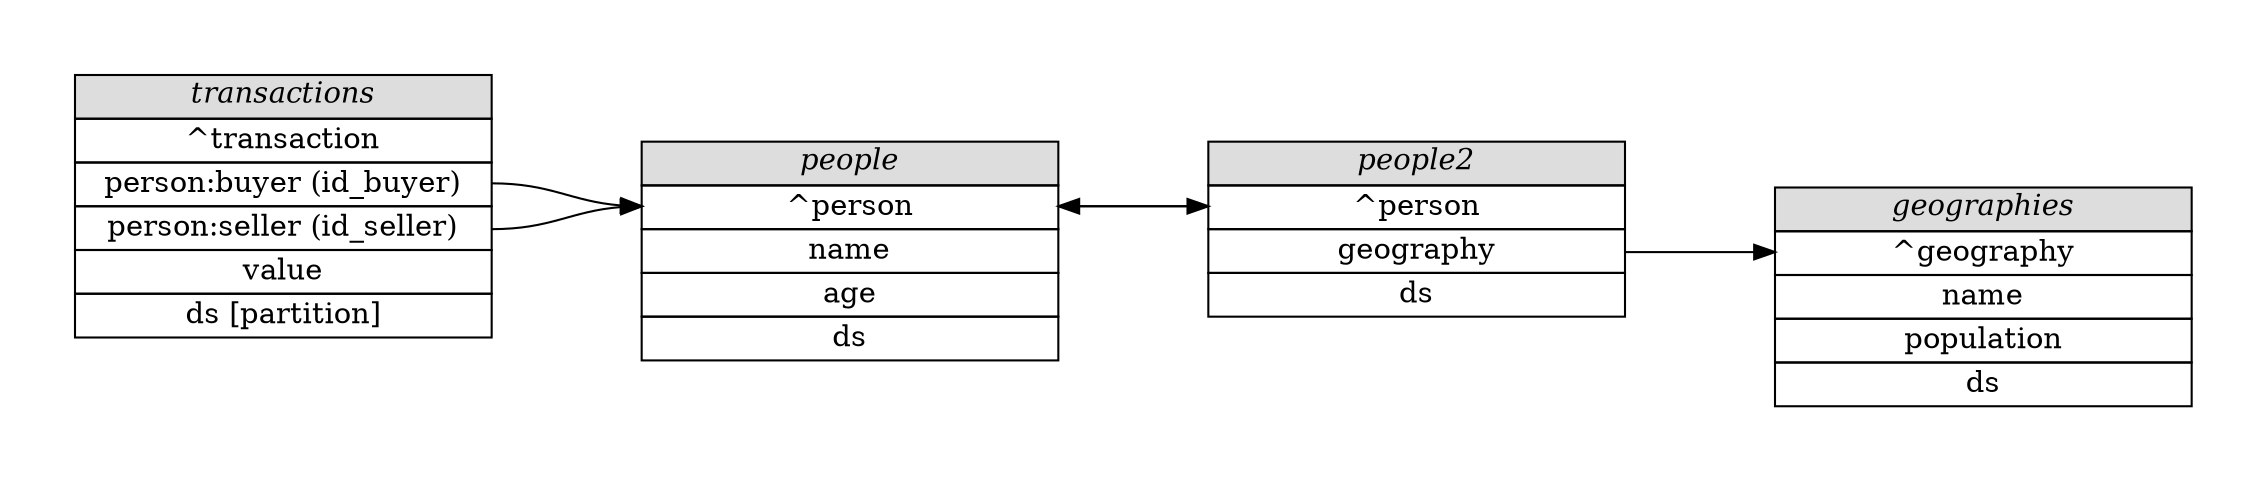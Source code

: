 digraph {
    graph [pad="0.5", nodesep="0.5", ranksep="1"];
    node [shape=plain]
    rankdir=LR;


Transactions [label=<
<table border="0" cellborder="1" cellspacing="0">
  <tr><td bgcolor="#dddddd" width="200px"><i>transactions</i></td></tr>
  <tr><td port="transaction">^transaction</td></tr>
  <tr><td port="buyer">person:buyer (id_buyer)</td></tr>
  <tr><td port="seller">person:seller (id_seller)</td></tr>
  <tr><td port="value">value</td></tr>
  <tr><td port="ds">ds [partition]</td></tr>
</table>>];

People [label=<
<table border="0" cellborder="1" cellspacing="0">
  <tr><td bgcolor="#dddddd" width="200px"><i>people</i></td></tr>
  <tr><td port="person">^person</td></tr>
  <tr><td port="name">name</td></tr>
  <tr><td port="age">age</td></tr>
  <tr><td port="ds">ds</td></tr>
</table>>];

People2 [label=<
<table border="0" cellborder="1" cellspacing="0">
  <tr><td bgcolor="#dddddd" width="200px"><i>people2</i></td></tr>
  <tr><td port="person">^person</td></tr>
  <tr><td port="geography">geography</td></tr>
  <tr><td port="ds">ds</td></tr>
</table>>];

Geographies [label=<
<table border="0" cellborder="1" cellspacing="0">
  <tr><td bgcolor="#dddddd" width="200px"><i>geographies</i></td></tr>
  <tr><td port="geography">^geography</td></tr>
  <tr><td port="name">name</td></tr>
  <tr><td port="population">population</td></tr>
  <tr><td port="ds">ds</td></tr>
</table>>];

Transactions:buyer -> People:person
Transactions:seller -> People:person

People:person -> People2:person
People2:person -> People:person

People2:geography -> Geographies:geography

}
